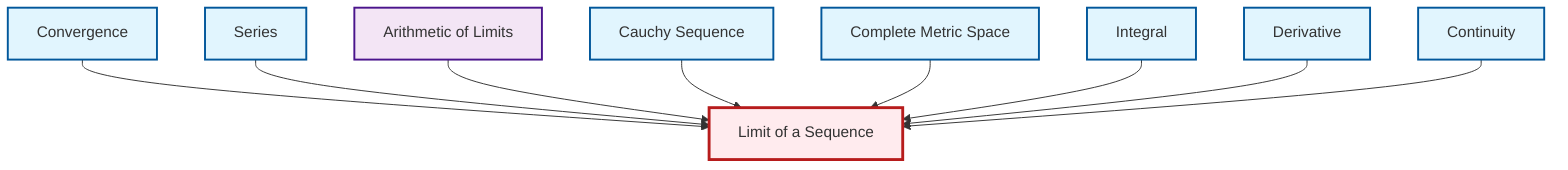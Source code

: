 graph TD
    classDef definition fill:#e1f5fe,stroke:#01579b,stroke-width:2px
    classDef theorem fill:#f3e5f5,stroke:#4a148c,stroke-width:2px
    classDef axiom fill:#fff3e0,stroke:#e65100,stroke-width:2px
    classDef example fill:#e8f5e9,stroke:#1b5e20,stroke-width:2px
    classDef current fill:#ffebee,stroke:#b71c1c,stroke-width:3px
    def-complete-metric-space["Complete Metric Space"]:::definition
    thm-limit-arithmetic["Arithmetic of Limits"]:::theorem
    def-convergence["Convergence"]:::definition
    def-derivative["Derivative"]:::definition
    def-series["Series"]:::definition
    def-limit["Limit of a Sequence"]:::definition
    def-integral["Integral"]:::definition
    def-continuity["Continuity"]:::definition
    def-cauchy-sequence["Cauchy Sequence"]:::definition
    def-convergence --> def-limit
    def-series --> def-limit
    thm-limit-arithmetic --> def-limit
    def-cauchy-sequence --> def-limit
    def-complete-metric-space --> def-limit
    def-integral --> def-limit
    def-derivative --> def-limit
    def-continuity --> def-limit
    class def-limit current